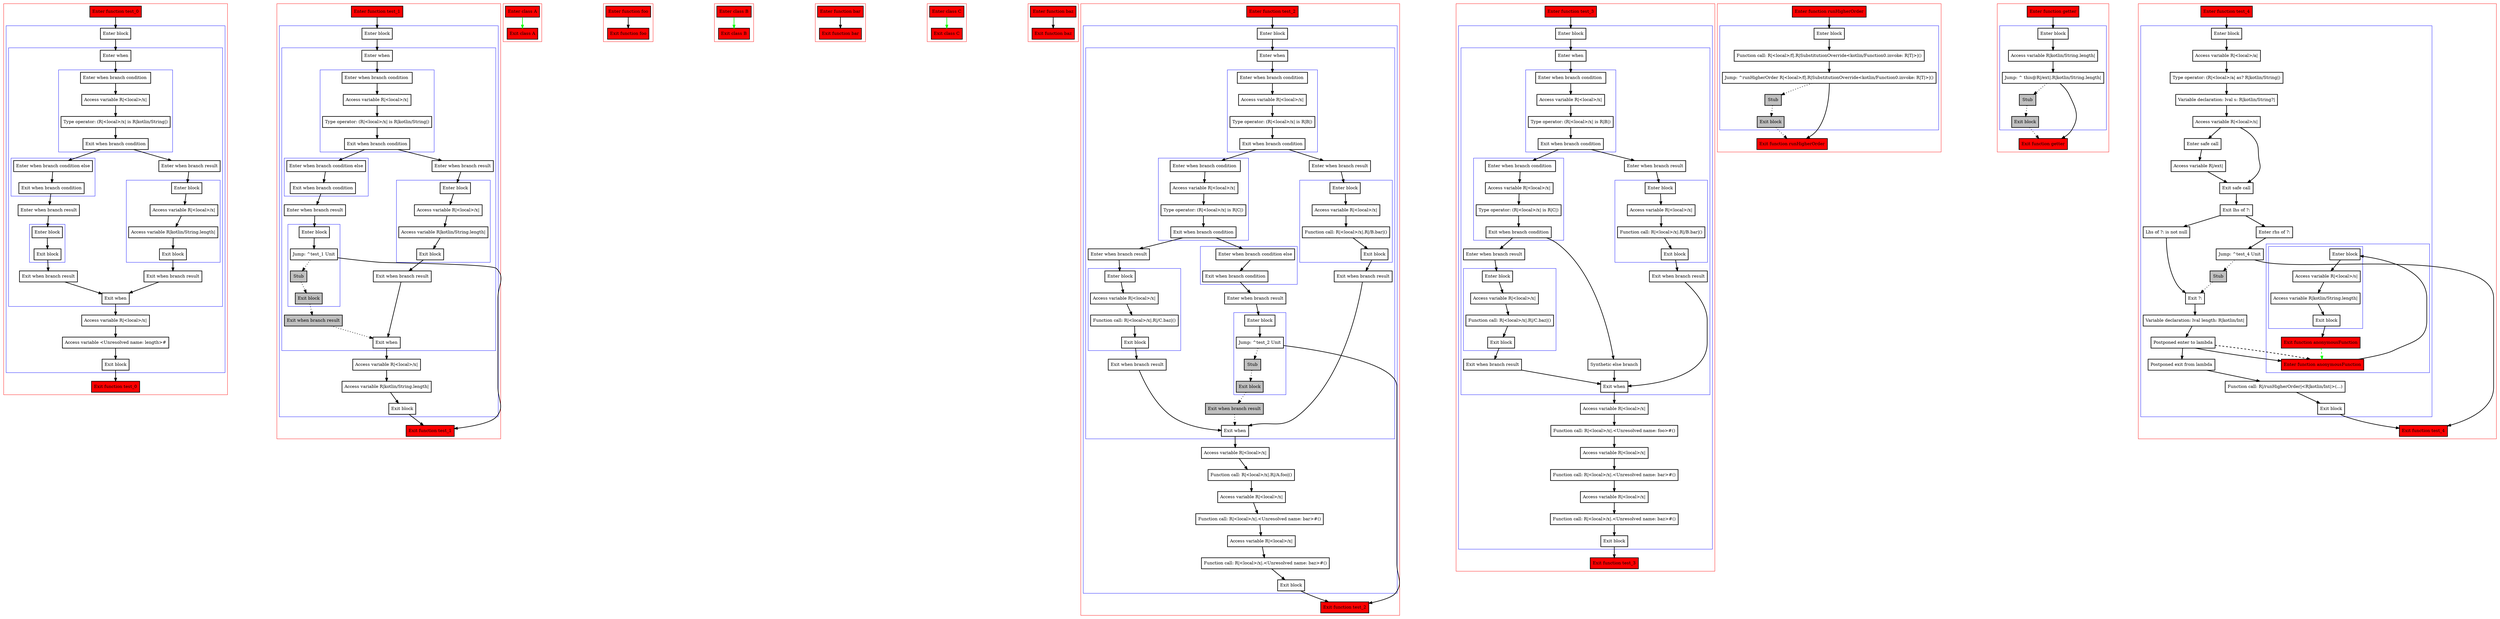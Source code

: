 digraph returns_kt {
    graph [nodesep=3]
    node [shape=box penwidth=2]
    edge [penwidth=2]

    subgraph cluster_0 {
        color=red
        0 [label="Enter function test_0" style="filled" fillcolor=red];
        subgraph cluster_1 {
            color=blue
            1 [label="Enter block"];
            subgraph cluster_2 {
                color=blue
                2 [label="Enter when"];
                subgraph cluster_3 {
                    color=blue
                    3 [label="Enter when branch condition "];
                    4 [label="Access variable R|<local>/x|"];
                    5 [label="Type operator: (R|<local>/x| is R|kotlin/String|)"];
                    6 [label="Exit when branch condition"];
                }
                subgraph cluster_4 {
                    color=blue
                    7 [label="Enter when branch condition else"];
                    8 [label="Exit when branch condition"];
                }
                9 [label="Enter when branch result"];
                subgraph cluster_5 {
                    color=blue
                    10 [label="Enter block"];
                    11 [label="Exit block"];
                }
                12 [label="Exit when branch result"];
                13 [label="Enter when branch result"];
                subgraph cluster_6 {
                    color=blue
                    14 [label="Enter block"];
                    15 [label="Access variable R|<local>/x|"];
                    16 [label="Access variable R|kotlin/String.length|"];
                    17 [label="Exit block"];
                }
                18 [label="Exit when branch result"];
                19 [label="Exit when"];
            }
            20 [label="Access variable R|<local>/x|"];
            21 [label="Access variable <Unresolved name: length>#"];
            22 [label="Exit block"];
        }
        23 [label="Exit function test_0" style="filled" fillcolor=red];
    }
    0 -> {1};
    1 -> {2};
    2 -> {3};
    3 -> {4};
    4 -> {5};
    5 -> {6};
    6 -> {13 7};
    7 -> {8};
    8 -> {9};
    9 -> {10};
    10 -> {11};
    11 -> {12};
    12 -> {19};
    13 -> {14};
    14 -> {15};
    15 -> {16};
    16 -> {17};
    17 -> {18};
    18 -> {19};
    19 -> {20};
    20 -> {21};
    21 -> {22};
    22 -> {23};

    subgraph cluster_7 {
        color=red
        24 [label="Enter function test_1" style="filled" fillcolor=red];
        subgraph cluster_8 {
            color=blue
            25 [label="Enter block"];
            subgraph cluster_9 {
                color=blue
                26 [label="Enter when"];
                subgraph cluster_10 {
                    color=blue
                    27 [label="Enter when branch condition "];
                    28 [label="Access variable R|<local>/x|"];
                    29 [label="Type operator: (R|<local>/x| is R|kotlin/String|)"];
                    30 [label="Exit when branch condition"];
                }
                subgraph cluster_11 {
                    color=blue
                    31 [label="Enter when branch condition else"];
                    32 [label="Exit when branch condition"];
                }
                33 [label="Enter when branch result"];
                subgraph cluster_12 {
                    color=blue
                    34 [label="Enter block"];
                    35 [label="Jump: ^test_1 Unit"];
                    36 [label="Stub" style="filled" fillcolor=gray];
                    37 [label="Exit block" style="filled" fillcolor=gray];
                }
                38 [label="Exit when branch result" style="filled" fillcolor=gray];
                39 [label="Enter when branch result"];
                subgraph cluster_13 {
                    color=blue
                    40 [label="Enter block"];
                    41 [label="Access variable R|<local>/x|"];
                    42 [label="Access variable R|kotlin/String.length|"];
                    43 [label="Exit block"];
                }
                44 [label="Exit when branch result"];
                45 [label="Exit when"];
            }
            46 [label="Access variable R|<local>/x|"];
            47 [label="Access variable R|kotlin/String.length|"];
            48 [label="Exit block"];
        }
        49 [label="Exit function test_1" style="filled" fillcolor=red];
    }
    24 -> {25};
    25 -> {26};
    26 -> {27};
    27 -> {28};
    28 -> {29};
    29 -> {30};
    30 -> {39 31};
    31 -> {32};
    32 -> {33};
    33 -> {34};
    34 -> {35};
    35 -> {49};
    35 -> {36} [style=dotted];
    36 -> {37} [style=dotted];
    37 -> {38} [style=dotted];
    38 -> {45} [style=dotted];
    39 -> {40};
    40 -> {41};
    41 -> {42};
    42 -> {43};
    43 -> {44};
    44 -> {45};
    45 -> {46};
    46 -> {47};
    47 -> {48};
    48 -> {49};

    subgraph cluster_14 {
        color=red
        50 [label="Enter class A" style="filled" fillcolor=red];
        51 [label="Exit class A" style="filled" fillcolor=red];
    }
    50 -> {51} [color=green];

    subgraph cluster_15 {
        color=red
        52 [label="Enter function foo" style="filled" fillcolor=red];
        53 [label="Exit function foo" style="filled" fillcolor=red];
    }
    52 -> {53};

    subgraph cluster_16 {
        color=red
        54 [label="Enter class B" style="filled" fillcolor=red];
        55 [label="Exit class B" style="filled" fillcolor=red];
    }
    54 -> {55} [color=green];

    subgraph cluster_17 {
        color=red
        56 [label="Enter function bar" style="filled" fillcolor=red];
        57 [label="Exit function bar" style="filled" fillcolor=red];
    }
    56 -> {57};

    subgraph cluster_18 {
        color=red
        58 [label="Enter class C" style="filled" fillcolor=red];
        59 [label="Exit class C" style="filled" fillcolor=red];
    }
    58 -> {59} [color=green];

    subgraph cluster_19 {
        color=red
        60 [label="Enter function baz" style="filled" fillcolor=red];
        61 [label="Exit function baz" style="filled" fillcolor=red];
    }
    60 -> {61};

    subgraph cluster_20 {
        color=red
        62 [label="Enter function test_2" style="filled" fillcolor=red];
        subgraph cluster_21 {
            color=blue
            63 [label="Enter block"];
            subgraph cluster_22 {
                color=blue
                64 [label="Enter when"];
                subgraph cluster_23 {
                    color=blue
                    65 [label="Enter when branch condition "];
                    66 [label="Access variable R|<local>/x|"];
                    67 [label="Type operator: (R|<local>/x| is R|B|)"];
                    68 [label="Exit when branch condition"];
                }
                subgraph cluster_24 {
                    color=blue
                    69 [label="Enter when branch condition "];
                    70 [label="Access variable R|<local>/x|"];
                    71 [label="Type operator: (R|<local>/x| is R|C|)"];
                    72 [label="Exit when branch condition"];
                }
                subgraph cluster_25 {
                    color=blue
                    73 [label="Enter when branch condition else"];
                    74 [label="Exit when branch condition"];
                }
                75 [label="Enter when branch result"];
                subgraph cluster_26 {
                    color=blue
                    76 [label="Enter block"];
                    77 [label="Jump: ^test_2 Unit"];
                    78 [label="Stub" style="filled" fillcolor=gray];
                    79 [label="Exit block" style="filled" fillcolor=gray];
                }
                80 [label="Exit when branch result" style="filled" fillcolor=gray];
                81 [label="Enter when branch result"];
                subgraph cluster_27 {
                    color=blue
                    82 [label="Enter block"];
                    83 [label="Access variable R|<local>/x|"];
                    84 [label="Function call: R|<local>/x|.R|/C.baz|()"];
                    85 [label="Exit block"];
                }
                86 [label="Exit when branch result"];
                87 [label="Enter when branch result"];
                subgraph cluster_28 {
                    color=blue
                    88 [label="Enter block"];
                    89 [label="Access variable R|<local>/x|"];
                    90 [label="Function call: R|<local>/x|.R|/B.bar|()"];
                    91 [label="Exit block"];
                }
                92 [label="Exit when branch result"];
                93 [label="Exit when"];
            }
            94 [label="Access variable R|<local>/x|"];
            95 [label="Function call: R|<local>/x|.R|/A.foo|()"];
            96 [label="Access variable R|<local>/x|"];
            97 [label="Function call: R|<local>/x|.<Unresolved name: bar>#()"];
            98 [label="Access variable R|<local>/x|"];
            99 [label="Function call: R|<local>/x|.<Unresolved name: baz>#()"];
            100 [label="Exit block"];
        }
        101 [label="Exit function test_2" style="filled" fillcolor=red];
    }
    62 -> {63};
    63 -> {64};
    64 -> {65};
    65 -> {66};
    66 -> {67};
    67 -> {68};
    68 -> {87 69};
    69 -> {70};
    70 -> {71};
    71 -> {72};
    72 -> {81 73};
    73 -> {74};
    74 -> {75};
    75 -> {76};
    76 -> {77};
    77 -> {101};
    77 -> {78} [style=dotted];
    78 -> {79} [style=dotted];
    79 -> {80} [style=dotted];
    80 -> {93} [style=dotted];
    81 -> {82};
    82 -> {83};
    83 -> {84};
    84 -> {85};
    85 -> {86};
    86 -> {93};
    87 -> {88};
    88 -> {89};
    89 -> {90};
    90 -> {91};
    91 -> {92};
    92 -> {93};
    93 -> {94};
    94 -> {95};
    95 -> {96};
    96 -> {97};
    97 -> {98};
    98 -> {99};
    99 -> {100};
    100 -> {101};

    subgraph cluster_29 {
        color=red
        102 [label="Enter function test_3" style="filled" fillcolor=red];
        subgraph cluster_30 {
            color=blue
            103 [label="Enter block"];
            subgraph cluster_31 {
                color=blue
                104 [label="Enter when"];
                subgraph cluster_32 {
                    color=blue
                    105 [label="Enter when branch condition "];
                    106 [label="Access variable R|<local>/x|"];
                    107 [label="Type operator: (R|<local>/x| is R|B|)"];
                    108 [label="Exit when branch condition"];
                }
                subgraph cluster_33 {
                    color=blue
                    109 [label="Enter when branch condition "];
                    110 [label="Access variable R|<local>/x|"];
                    111 [label="Type operator: (R|<local>/x| is R|C|)"];
                    112 [label="Exit when branch condition"];
                }
                113 [label="Synthetic else branch"];
                114 [label="Enter when branch result"];
                subgraph cluster_34 {
                    color=blue
                    115 [label="Enter block"];
                    116 [label="Access variable R|<local>/x|"];
                    117 [label="Function call: R|<local>/x|.R|/C.baz|()"];
                    118 [label="Exit block"];
                }
                119 [label="Exit when branch result"];
                120 [label="Enter when branch result"];
                subgraph cluster_35 {
                    color=blue
                    121 [label="Enter block"];
                    122 [label="Access variable R|<local>/x|"];
                    123 [label="Function call: R|<local>/x|.R|/B.bar|()"];
                    124 [label="Exit block"];
                }
                125 [label="Exit when branch result"];
                126 [label="Exit when"];
            }
            127 [label="Access variable R|<local>/x|"];
            128 [label="Function call: R|<local>/x|.<Unresolved name: foo>#()"];
            129 [label="Access variable R|<local>/x|"];
            130 [label="Function call: R|<local>/x|.<Unresolved name: bar>#()"];
            131 [label="Access variable R|<local>/x|"];
            132 [label="Function call: R|<local>/x|.<Unresolved name: baz>#()"];
            133 [label="Exit block"];
        }
        134 [label="Exit function test_3" style="filled" fillcolor=red];
    }
    102 -> {103};
    103 -> {104};
    104 -> {105};
    105 -> {106};
    106 -> {107};
    107 -> {108};
    108 -> {120 109};
    109 -> {110};
    110 -> {111};
    111 -> {112};
    112 -> {114 113};
    113 -> {126};
    114 -> {115};
    115 -> {116};
    116 -> {117};
    117 -> {118};
    118 -> {119};
    119 -> {126};
    120 -> {121};
    121 -> {122};
    122 -> {123};
    123 -> {124};
    124 -> {125};
    125 -> {126};
    126 -> {127};
    127 -> {128};
    128 -> {129};
    129 -> {130};
    130 -> {131};
    131 -> {132};
    132 -> {133};
    133 -> {134};

    subgraph cluster_36 {
        color=red
        135 [label="Enter function runHigherOrder" style="filled" fillcolor=red];
        subgraph cluster_37 {
            color=blue
            136 [label="Enter block"];
            137 [label="Function call: R|<local>/f|.R|SubstitutionOverride<kotlin/Function0.invoke: R|T|>|()"];
            138 [label="Jump: ^runHigherOrder R|<local>/f|.R|SubstitutionOverride<kotlin/Function0.invoke: R|T|>|()"];
            139 [label="Stub" style="filled" fillcolor=gray];
            140 [label="Exit block" style="filled" fillcolor=gray];
        }
        141 [label="Exit function runHigherOrder" style="filled" fillcolor=red];
    }
    135 -> {136};
    136 -> {137};
    137 -> {138};
    138 -> {141};
    138 -> {139} [style=dotted];
    139 -> {140} [style=dotted];
    140 -> {141} [style=dotted];

    subgraph cluster_38 {
        color=red
        142 [label="Enter function getter" style="filled" fillcolor=red];
        subgraph cluster_39 {
            color=blue
            143 [label="Enter block"];
            144 [label="Access variable R|kotlin/String.length|"];
            145 [label="Jump: ^ this@R|/ext|.R|kotlin/String.length|"];
            146 [label="Stub" style="filled" fillcolor=gray];
            147 [label="Exit block" style="filled" fillcolor=gray];
        }
        148 [label="Exit function getter" style="filled" fillcolor=red];
    }
    142 -> {143};
    143 -> {144};
    144 -> {145};
    145 -> {148};
    145 -> {146} [style=dotted];
    146 -> {147} [style=dotted];
    147 -> {148} [style=dotted];

    subgraph cluster_40 {
        color=red
        149 [label="Enter function test_4" style="filled" fillcolor=red];
        subgraph cluster_41 {
            color=blue
            150 [label="Enter block"];
            151 [label="Access variable R|<local>/a|"];
            152 [label="Type operator: (R|<local>/a| as? R|kotlin/String|)"];
            153 [label="Variable declaration: lval s: R|kotlin/String?|"];
            154 [label="Access variable R|<local>/s|"];
            155 [label="Enter safe call"];
            156 [label="Access variable R|/ext|"];
            157 [label="Exit safe call"];
            158 [label="Exit lhs of ?:"];
            159 [label="Enter rhs of ?:"];
            160 [label="Jump: ^test_4 Unit"];
            161 [label="Stub" style="filled" fillcolor=gray];
            162 [label="Lhs of ?: is not null"];
            163 [label="Exit ?:"];
            164 [label="Variable declaration: lval length: R|kotlin/Int|"];
            165 [label="Postponed enter to lambda"];
            subgraph cluster_42 {
                color=blue
                170 [label="Enter function anonymousFunction" style="filled" fillcolor=red];
                subgraph cluster_43 {
                    color=blue
                    171 [label="Enter block"];
                    172 [label="Access variable R|<local>/s|"];
                    173 [label="Access variable R|kotlin/String.length|"];
                    174 [label="Exit block"];
                }
                175 [label="Exit function anonymousFunction" style="filled" fillcolor=red];
            }
            166 [label="Postponed exit from lambda"];
            167 [label="Function call: R|/runHigherOrder|<R|kotlin/Int|>(...)"];
            168 [label="Exit block"];
        }
        169 [label="Exit function test_4" style="filled" fillcolor=red];
    }
    149 -> {150};
    150 -> {151};
    151 -> {152};
    152 -> {153};
    153 -> {154};
    154 -> {155 157};
    155 -> {156};
    156 -> {157};
    157 -> {158};
    158 -> {162 159};
    159 -> {160};
    160 -> {169};
    160 -> {161} [style=dotted];
    161 -> {163} [style=dotted];
    162 -> {163};
    163 -> {164};
    164 -> {165};
    165 -> {166 170};
    165 -> {170} [style=dashed];
    166 -> {167};
    167 -> {168};
    168 -> {169};
    170 -> {171};
    171 -> {172};
    172 -> {173};
    173 -> {174};
    174 -> {175};
    175 -> {170} [color=green style=dashed];

}
